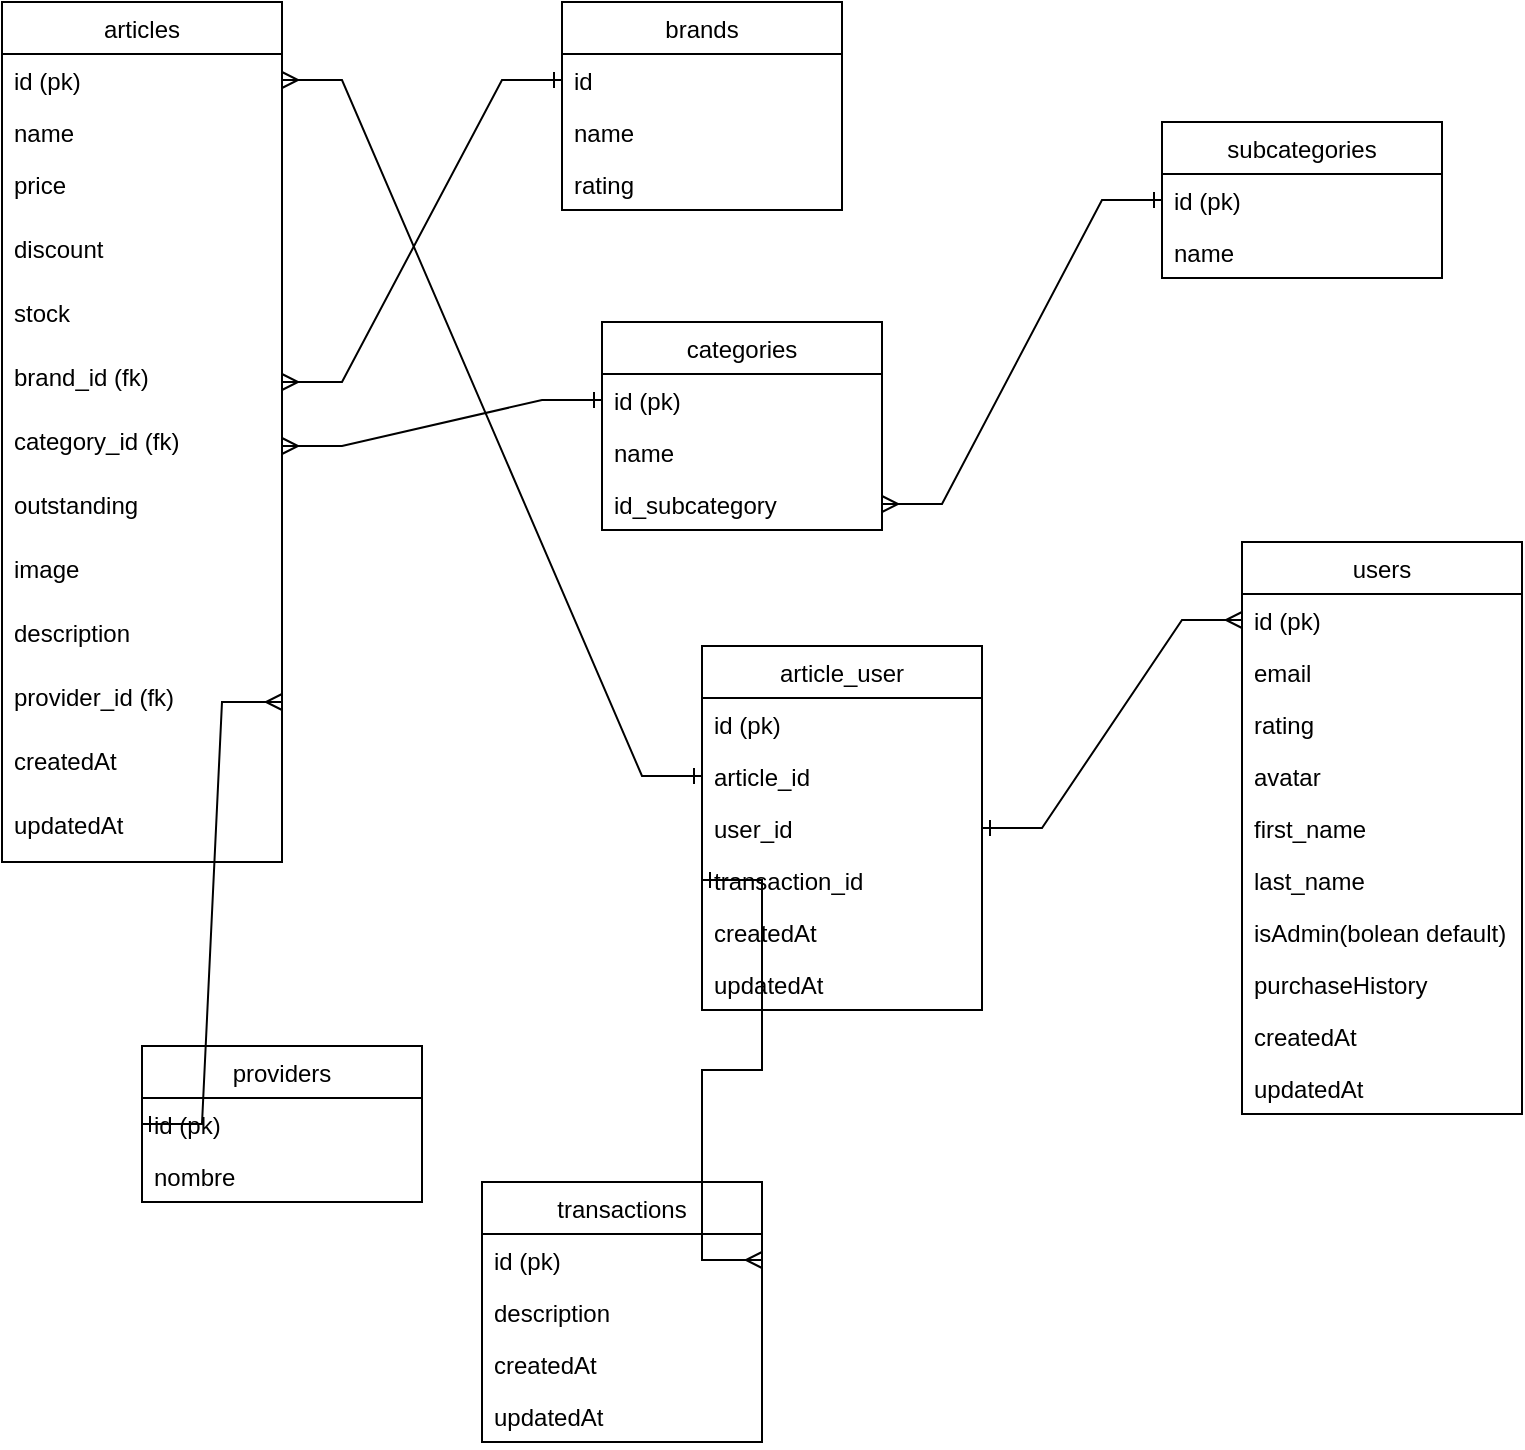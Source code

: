 <mxfile version="13.1.3">
    <diagram id="6hGFLwfOUW9BJ-s0fimq" name="Page-1">
        <mxGraphModel dx="974" dy="327" grid="1" gridSize="10" guides="1" tooltips="1" connect="1" arrows="1" fold="1" page="1" pageScale="1" pageWidth="827" pageHeight="1169" math="0" shadow="0">
            <root>
                <mxCell id="0"/>
                <mxCell id="1" parent="0"/>
                <mxCell id="14" value="articles" style="swimlane;fontStyle=0;childLayout=stackLayout;horizontal=1;startSize=26;fillColor=none;horizontalStack=0;resizeParent=1;resizeParentMax=0;resizeLast=0;collapsible=1;marginBottom=0;" parent="1" vertex="1">
                    <mxGeometry x="20" y="20" width="140" height="430" as="geometry"/>
                </mxCell>
                <mxCell id="15" value="id (pk)" style="text;strokeColor=none;fillColor=none;align=left;verticalAlign=top;spacingLeft=4;spacingRight=4;overflow=hidden;rotatable=0;points=[[0,0.5],[1,0.5]];portConstraint=eastwest;" parent="14" vertex="1">
                    <mxGeometry y="26" width="140" height="26" as="geometry"/>
                </mxCell>
                <mxCell id="16" value="name" style="text;strokeColor=none;fillColor=none;align=left;verticalAlign=top;spacingLeft=4;spacingRight=4;overflow=hidden;rotatable=0;points=[[0,0.5],[1,0.5]];portConstraint=eastwest;" parent="14" vertex="1">
                    <mxGeometry y="52" width="140" height="26" as="geometry"/>
                </mxCell>
                <mxCell id="17" value="price&#10;" style="text;strokeColor=none;fillColor=none;align=left;verticalAlign=top;spacingLeft=4;spacingRight=4;overflow=hidden;rotatable=0;points=[[0,0.5],[1,0.5]];portConstraint=eastwest;" parent="14" vertex="1">
                    <mxGeometry y="78" width="140" height="32" as="geometry"/>
                </mxCell>
                <mxCell id="19" value="discount" style="text;strokeColor=none;fillColor=none;align=left;verticalAlign=top;spacingLeft=4;spacingRight=4;overflow=hidden;rotatable=0;points=[[0,0.5],[1,0.5]];portConstraint=eastwest;" parent="14" vertex="1">
                    <mxGeometry y="110" width="140" height="32" as="geometry"/>
                </mxCell>
                <mxCell id="20" value="stock" style="text;strokeColor=none;fillColor=none;align=left;verticalAlign=top;spacingLeft=4;spacingRight=4;overflow=hidden;rotatable=0;points=[[0,0.5],[1,0.5]];portConstraint=eastwest;" parent="14" vertex="1">
                    <mxGeometry y="142" width="140" height="32" as="geometry"/>
                </mxCell>
                <mxCell id="21" value="brand_id (fk)&#10;" style="text;strokeColor=none;fillColor=none;align=left;verticalAlign=top;spacingLeft=4;spacingRight=4;overflow=hidden;rotatable=0;points=[[0,0.5],[1,0.5]];portConstraint=eastwest;" parent="14" vertex="1">
                    <mxGeometry y="174" width="140" height="32" as="geometry"/>
                </mxCell>
                <mxCell id="22" value="category_id (fk)" style="text;strokeColor=none;fillColor=none;align=left;verticalAlign=top;spacingLeft=4;spacingRight=4;overflow=hidden;rotatable=0;points=[[0,0.5],[1,0.5]];portConstraint=eastwest;" parent="14" vertex="1">
                    <mxGeometry y="206" width="140" height="32" as="geometry"/>
                </mxCell>
                <mxCell id="24" value="outstanding" style="text;strokeColor=none;fillColor=none;align=left;verticalAlign=top;spacingLeft=4;spacingRight=4;overflow=hidden;rotatable=0;points=[[0,0.5],[1,0.5]];portConstraint=eastwest;" parent="14" vertex="1">
                    <mxGeometry y="238" width="140" height="32" as="geometry"/>
                </mxCell>
                <mxCell id="25" value="image" style="text;strokeColor=none;fillColor=none;align=left;verticalAlign=top;spacingLeft=4;spacingRight=4;overflow=hidden;rotatable=0;points=[[0,0.5],[1,0.5]];portConstraint=eastwest;" parent="14" vertex="1">
                    <mxGeometry y="270" width="140" height="32" as="geometry"/>
                </mxCell>
                <mxCell id="26" value="description" style="text;strokeColor=none;fillColor=none;align=left;verticalAlign=top;spacingLeft=4;spacingRight=4;overflow=hidden;rotatable=0;points=[[0,0.5],[1,0.5]];portConstraint=eastwest;" parent="14" vertex="1">
                    <mxGeometry y="302" width="140" height="32" as="geometry"/>
                </mxCell>
                <mxCell id="27" value="provider_id (fk)" style="text;strokeColor=none;fillColor=none;align=left;verticalAlign=top;spacingLeft=4;spacingRight=4;overflow=hidden;rotatable=0;points=[[0,0.5],[1,0.5]];portConstraint=eastwest;" parent="14" vertex="1">
                    <mxGeometry y="334" width="140" height="32" as="geometry"/>
                </mxCell>
                <mxCell id="75" value="createdAt" style="text;strokeColor=none;fillColor=none;align=left;verticalAlign=top;spacingLeft=4;spacingRight=4;overflow=hidden;rotatable=0;points=[[0,0.5],[1,0.5]];portConstraint=eastwest;" parent="14" vertex="1">
                    <mxGeometry y="366" width="140" height="32" as="geometry"/>
                </mxCell>
                <mxCell id="76" value="updatedAt" style="text;strokeColor=none;fillColor=none;align=left;verticalAlign=top;spacingLeft=4;spacingRight=4;overflow=hidden;rotatable=0;points=[[0,0.5],[1,0.5]];portConstraint=eastwest;" parent="14" vertex="1">
                    <mxGeometry y="398" width="140" height="32" as="geometry"/>
                </mxCell>
                <mxCell id="32" style="edgeStyle=entityRelationEdgeStyle;rounded=0;orthogonalLoop=1;jettySize=auto;html=1;exitX=1;exitY=0.5;exitDx=0;exitDy=0;entryX=0;entryY=0.5;entryDx=0;entryDy=0;startArrow=ERmany;startFill=0;endArrow=ERone;endFill=0;targetPerimeterSpacing=0;strokeWidth=1;" parent="1" source="21" target="29" edge="1">
                    <mxGeometry relative="1" as="geometry"/>
                </mxCell>
                <mxCell id="28" value="brands" style="swimlane;fontStyle=0;childLayout=stackLayout;horizontal=1;startSize=26;fillColor=none;horizontalStack=0;resizeParent=1;resizeParentMax=0;resizeLast=0;collapsible=1;marginBottom=0;" parent="1" vertex="1">
                    <mxGeometry x="300" y="20" width="140" height="104" as="geometry"/>
                </mxCell>
                <mxCell id="29" value="id" style="text;strokeColor=none;fillColor=none;align=left;verticalAlign=top;spacingLeft=4;spacingRight=4;overflow=hidden;rotatable=0;points=[[0,0.5],[1,0.5]];portConstraint=eastwest;" parent="28" vertex="1">
                    <mxGeometry y="26" width="140" height="26" as="geometry"/>
                </mxCell>
                <mxCell id="30" value="name" style="text;strokeColor=none;fillColor=none;align=left;verticalAlign=top;spacingLeft=4;spacingRight=4;overflow=hidden;rotatable=0;points=[[0,0.5],[1,0.5]];portConstraint=eastwest;" parent="28" vertex="1">
                    <mxGeometry y="52" width="140" height="26" as="geometry"/>
                </mxCell>
                <mxCell id="31" value="rating" style="text;strokeColor=none;fillColor=none;align=left;verticalAlign=top;spacingLeft=4;spacingRight=4;overflow=hidden;rotatable=0;points=[[0,0.5],[1,0.5]];portConstraint=eastwest;" parent="28" vertex="1">
                    <mxGeometry y="78" width="140" height="26" as="geometry"/>
                </mxCell>
                <mxCell id="33" value="categories" style="swimlane;fontStyle=0;childLayout=stackLayout;horizontal=1;startSize=26;fillColor=none;horizontalStack=0;resizeParent=1;resizeParentMax=0;resizeLast=0;collapsible=1;marginBottom=0;" parent="1" vertex="1">
                    <mxGeometry x="320" y="180" width="140" height="104" as="geometry"/>
                </mxCell>
                <mxCell id="34" value="id (pk)" style="text;strokeColor=none;fillColor=none;align=left;verticalAlign=top;spacingLeft=4;spacingRight=4;overflow=hidden;rotatable=0;points=[[0,0.5],[1,0.5]];portConstraint=eastwest;" parent="33" vertex="1">
                    <mxGeometry y="26" width="140" height="26" as="geometry"/>
                </mxCell>
                <mxCell id="35" value="name" style="text;strokeColor=none;fillColor=none;align=left;verticalAlign=top;spacingLeft=4;spacingRight=4;overflow=hidden;rotatable=0;points=[[0,0.5],[1,0.5]];portConstraint=eastwest;" parent="33" vertex="1">
                    <mxGeometry y="52" width="140" height="26" as="geometry"/>
                </mxCell>
                <mxCell id="36" value="id_subcategory" style="text;strokeColor=none;fillColor=none;align=left;verticalAlign=top;spacingLeft=4;spacingRight=4;overflow=hidden;rotatable=0;points=[[0,0.5],[1,0.5]];portConstraint=eastwest;" parent="33" vertex="1">
                    <mxGeometry y="78" width="140" height="26" as="geometry"/>
                </mxCell>
                <mxCell id="37" style="edgeStyle=entityRelationEdgeStyle;rounded=0;orthogonalLoop=1;jettySize=auto;html=1;exitX=1;exitY=0.5;exitDx=0;exitDy=0;entryX=0;entryY=0.5;entryDx=0;entryDy=0;startArrow=ERmany;startFill=0;endArrow=ERone;endFill=0;targetPerimeterSpacing=0;strokeWidth=1;" parent="1" source="22" target="34" edge="1">
                    <mxGeometry relative="1" as="geometry"/>
                </mxCell>
                <mxCell id="42" style="edgeStyle=entityRelationEdgeStyle;rounded=0;orthogonalLoop=1;jettySize=auto;html=1;exitX=1;exitY=0.5;exitDx=0;exitDy=0;entryX=0;entryY=0.5;entryDx=0;entryDy=0;startArrow=ERmany;startFill=0;endArrow=ERone;endFill=0;targetPerimeterSpacing=0;strokeWidth=1;" parent="1" source="27" target="39" edge="1">
                    <mxGeometry relative="1" as="geometry"/>
                </mxCell>
                <mxCell id="47" style="edgeStyle=entityRelationEdgeStyle;rounded=0;orthogonalLoop=1;jettySize=auto;html=1;exitX=1;exitY=0.5;exitDx=0;exitDy=0;entryX=0;entryY=0.5;entryDx=0;entryDy=0;startArrow=ERmany;startFill=0;endArrow=ERone;endFill=0;targetPerimeterSpacing=0;strokeWidth=1;" parent="1" source="36" target="44" edge="1">
                    <mxGeometry relative="1" as="geometry"/>
                </mxCell>
                <mxCell id="43" value="subcategories" style="swimlane;fontStyle=0;childLayout=stackLayout;horizontal=1;startSize=26;fillColor=none;horizontalStack=0;resizeParent=1;resizeParentMax=0;resizeLast=0;collapsible=1;marginBottom=0;" parent="1" vertex="1">
                    <mxGeometry x="600" y="80" width="140" height="78" as="geometry"/>
                </mxCell>
                <mxCell id="44" value="id (pk)" style="text;strokeColor=none;fillColor=none;align=left;verticalAlign=top;spacingLeft=4;spacingRight=4;overflow=hidden;rotatable=0;points=[[0,0.5],[1,0.5]];portConstraint=eastwest;" parent="43" vertex="1">
                    <mxGeometry y="26" width="140" height="26" as="geometry"/>
                </mxCell>
                <mxCell id="45" value="name" style="text;strokeColor=none;fillColor=none;align=left;verticalAlign=top;spacingLeft=4;spacingRight=4;overflow=hidden;rotatable=0;points=[[0,0.5],[1,0.5]];portConstraint=eastwest;" parent="43" vertex="1">
                    <mxGeometry y="52" width="140" height="26" as="geometry"/>
                </mxCell>
                <mxCell id="63" style="edgeStyle=entityRelationEdgeStyle;rounded=0;orthogonalLoop=1;jettySize=auto;html=1;exitX=1;exitY=0.5;exitDx=0;exitDy=0;entryX=0;entryY=0.5;entryDx=0;entryDy=0;startArrow=ERmany;startFill=0;endArrow=ERone;endFill=0;targetPerimeterSpacing=0;strokeWidth=1;" parent="1" source="15" target="60" edge="1">
                    <mxGeometry relative="1" as="geometry"/>
                </mxCell>
                <mxCell id="64" style="edgeStyle=entityRelationEdgeStyle;rounded=0;orthogonalLoop=1;jettySize=auto;html=1;exitX=1;exitY=0.5;exitDx=0;exitDy=0;entryX=0;entryY=0.5;entryDx=0;entryDy=0;startArrow=ERone;startFill=0;endArrow=ERmany;endFill=0;targetPerimeterSpacing=0;strokeWidth=1;" parent="1" source="61" target="49" edge="1">
                    <mxGeometry relative="1" as="geometry"/>
                </mxCell>
                <mxCell id="74" style="edgeStyle=entityRelationEdgeStyle;rounded=0;orthogonalLoop=1;jettySize=auto;html=1;exitX=1;exitY=0.5;exitDx=0;exitDy=0;entryX=0;entryY=0.5;entryDx=0;entryDy=0;startArrow=ERmany;startFill=0;endArrow=ERone;endFill=0;targetPerimeterSpacing=0;strokeWidth=1;" parent="1" source="67" target="65" edge="1">
                    <mxGeometry relative="1" as="geometry"/>
                </mxCell>
                <mxCell id="38" value="providers" style="swimlane;fontStyle=0;childLayout=stackLayout;horizontal=1;startSize=26;fillColor=none;horizontalStack=0;resizeParent=1;resizeParentMax=0;resizeLast=0;collapsible=1;marginBottom=0;" parent="1" vertex="1">
                    <mxGeometry x="90" y="542" width="140" height="78" as="geometry"/>
                </mxCell>
                <mxCell id="39" value="id (pk)" style="text;strokeColor=none;fillColor=none;align=left;verticalAlign=top;spacingLeft=4;spacingRight=4;overflow=hidden;rotatable=0;points=[[0,0.5],[1,0.5]];portConstraint=eastwest;" parent="38" vertex="1">
                    <mxGeometry y="26" width="140" height="26" as="geometry"/>
                </mxCell>
                <mxCell id="40" value="nombre" style="text;strokeColor=none;fillColor=none;align=left;verticalAlign=top;spacingLeft=4;spacingRight=4;overflow=hidden;rotatable=0;points=[[0,0.5],[1,0.5]];portConstraint=eastwest;" parent="38" vertex="1">
                    <mxGeometry y="52" width="140" height="26" as="geometry"/>
                </mxCell>
                <mxCell id="48" value="users" style="swimlane;fontStyle=0;childLayout=stackLayout;horizontal=1;startSize=26;fillColor=none;horizontalStack=0;resizeParent=1;resizeParentMax=0;resizeLast=0;collapsible=1;marginBottom=0;" parent="1" vertex="1">
                    <mxGeometry x="640" y="290" width="140" height="286" as="geometry"/>
                </mxCell>
                <mxCell id="49" value="id (pk)" style="text;strokeColor=none;fillColor=none;align=left;verticalAlign=top;spacingLeft=4;spacingRight=4;overflow=hidden;rotatable=0;points=[[0,0.5],[1,0.5]];portConstraint=eastwest;" parent="48" vertex="1">
                    <mxGeometry y="26" width="140" height="26" as="geometry"/>
                </mxCell>
                <mxCell id="50" value="email" style="text;strokeColor=none;fillColor=none;align=left;verticalAlign=top;spacingLeft=4;spacingRight=4;overflow=hidden;rotatable=0;points=[[0,0.5],[1,0.5]];portConstraint=eastwest;" parent="48" vertex="1">
                    <mxGeometry y="52" width="140" height="26" as="geometry"/>
                </mxCell>
                <mxCell id="51" value="rating" style="text;strokeColor=none;fillColor=none;align=left;verticalAlign=top;spacingLeft=4;spacingRight=4;overflow=hidden;rotatable=0;points=[[0,0.5],[1,0.5]];portConstraint=eastwest;" parent="48" vertex="1">
                    <mxGeometry y="78" width="140" height="26" as="geometry"/>
                </mxCell>
                <mxCell id="52" value="avatar" style="text;strokeColor=none;fillColor=none;align=left;verticalAlign=top;spacingLeft=4;spacingRight=4;overflow=hidden;rotatable=0;points=[[0,0.5],[1,0.5]];portConstraint=eastwest;" parent="48" vertex="1">
                    <mxGeometry y="104" width="140" height="26" as="geometry"/>
                </mxCell>
                <mxCell id="53" value="first_name" style="text;strokeColor=none;fillColor=none;align=left;verticalAlign=top;spacingLeft=4;spacingRight=4;overflow=hidden;rotatable=0;points=[[0,0.5],[1,0.5]];portConstraint=eastwest;" parent="48" vertex="1">
                    <mxGeometry y="130" width="140" height="26" as="geometry"/>
                </mxCell>
                <mxCell id="54" value="last_name" style="text;strokeColor=none;fillColor=none;align=left;verticalAlign=top;spacingLeft=4;spacingRight=4;overflow=hidden;rotatable=0;points=[[0,0.5],[1,0.5]];portConstraint=eastwest;" parent="48" vertex="1">
                    <mxGeometry y="156" width="140" height="26" as="geometry"/>
                </mxCell>
                <mxCell id="56" value="isAdmin(bolean default)" style="text;strokeColor=none;fillColor=none;align=left;verticalAlign=top;spacingLeft=4;spacingRight=4;overflow=hidden;rotatable=0;points=[[0,0.5],[1,0.5]];portConstraint=eastwest;" parent="48" vertex="1">
                    <mxGeometry y="182" width="140" height="26" as="geometry"/>
                </mxCell>
                <mxCell id="57" value="purchaseHistory&#10;" style="text;strokeColor=none;fillColor=none;align=left;verticalAlign=top;spacingLeft=4;spacingRight=4;overflow=hidden;rotatable=0;points=[[0,0.5],[1,0.5]];portConstraint=eastwest;" parent="48" vertex="1">
                    <mxGeometry y="208" width="140" height="26" as="geometry"/>
                </mxCell>
                <mxCell id="77" value="createdAt" style="text;strokeColor=none;fillColor=none;align=left;verticalAlign=top;spacingLeft=4;spacingRight=4;overflow=hidden;rotatable=0;points=[[0,0.5],[1,0.5]];portConstraint=eastwest;" parent="48" vertex="1">
                    <mxGeometry y="234" width="140" height="26" as="geometry"/>
                </mxCell>
                <mxCell id="78" value="updatedAt" style="text;strokeColor=none;fillColor=none;align=left;verticalAlign=top;spacingLeft=4;spacingRight=4;overflow=hidden;rotatable=0;points=[[0,0.5],[1,0.5]];portConstraint=eastwest;" parent="48" vertex="1">
                    <mxGeometry y="260" width="140" height="26" as="geometry"/>
                </mxCell>
                <mxCell id="58" value="article_user" style="swimlane;fontStyle=0;childLayout=stackLayout;horizontal=1;startSize=26;fillColor=none;horizontalStack=0;resizeParent=1;resizeParentMax=0;resizeLast=0;collapsible=1;marginBottom=0;" parent="1" vertex="1">
                    <mxGeometry x="370" y="342" width="140" height="182" as="geometry"/>
                </mxCell>
                <mxCell id="59" value="id (pk)&#10;" style="text;strokeColor=none;fillColor=none;align=left;verticalAlign=top;spacingLeft=4;spacingRight=4;overflow=hidden;rotatable=0;points=[[0,0.5],[1,0.5]];portConstraint=eastwest;" parent="58" vertex="1">
                    <mxGeometry y="26" width="140" height="26" as="geometry"/>
                </mxCell>
                <mxCell id="60" value="article_id" style="text;strokeColor=none;fillColor=none;align=left;verticalAlign=top;spacingLeft=4;spacingRight=4;overflow=hidden;rotatable=0;points=[[0,0.5],[1,0.5]];portConstraint=eastwest;" parent="58" vertex="1">
                    <mxGeometry y="52" width="140" height="26" as="geometry"/>
                </mxCell>
                <mxCell id="61" value="user_id" style="text;strokeColor=none;fillColor=none;align=left;verticalAlign=top;spacingLeft=4;spacingRight=4;overflow=hidden;rotatable=0;points=[[0,0.5],[1,0.5]];portConstraint=eastwest;" parent="58" vertex="1">
                    <mxGeometry y="78" width="140" height="26" as="geometry"/>
                </mxCell>
                <mxCell id="65" value="transaction_id" style="text;strokeColor=none;fillColor=none;align=left;verticalAlign=top;spacingLeft=4;spacingRight=4;overflow=hidden;rotatable=0;points=[[0,0.5],[1,0.5]];portConstraint=eastwest;" parent="58" vertex="1">
                    <mxGeometry y="104" width="140" height="26" as="geometry"/>
                </mxCell>
                <mxCell id="79" value="createdAt" style="text;strokeColor=none;fillColor=none;align=left;verticalAlign=top;spacingLeft=4;spacingRight=4;overflow=hidden;rotatable=0;points=[[0,0.5],[1,0.5]];portConstraint=eastwest;" parent="58" vertex="1">
                    <mxGeometry y="130" width="140" height="26" as="geometry"/>
                </mxCell>
                <mxCell id="80" value="updatedAt" style="text;strokeColor=none;fillColor=none;align=left;verticalAlign=top;spacingLeft=4;spacingRight=4;overflow=hidden;rotatable=0;points=[[0,0.5],[1,0.5]];portConstraint=eastwest;" parent="58" vertex="1">
                    <mxGeometry y="156" width="140" height="26" as="geometry"/>
                </mxCell>
                <mxCell id="66" value="transactions" style="swimlane;fontStyle=0;childLayout=stackLayout;horizontal=1;startSize=26;fillColor=none;horizontalStack=0;resizeParent=1;resizeParentMax=0;resizeLast=0;collapsible=1;marginBottom=0;" parent="1" vertex="1">
                    <mxGeometry x="260" y="610" width="140" height="130" as="geometry"/>
                </mxCell>
                <mxCell id="67" value="id (pk)" style="text;strokeColor=none;fillColor=none;align=left;verticalAlign=top;spacingLeft=4;spacingRight=4;overflow=hidden;rotatable=0;points=[[0,0.5],[1,0.5]];portConstraint=eastwest;" parent="66" vertex="1">
                    <mxGeometry y="26" width="140" height="26" as="geometry"/>
                </mxCell>
                <mxCell id="68" value="description" style="text;strokeColor=none;fillColor=none;align=left;verticalAlign=top;spacingLeft=4;spacingRight=4;overflow=hidden;rotatable=0;points=[[0,0.5],[1,0.5]];portConstraint=eastwest;" parent="66" vertex="1">
                    <mxGeometry y="52" width="140" height="26" as="geometry"/>
                </mxCell>
                <mxCell id="81" value="createdAt" style="text;strokeColor=none;fillColor=none;align=left;verticalAlign=top;spacingLeft=4;spacingRight=4;overflow=hidden;rotatable=0;points=[[0,0.5],[1,0.5]];portConstraint=eastwest;" parent="66" vertex="1">
                    <mxGeometry y="78" width="140" height="26" as="geometry"/>
                </mxCell>
                <mxCell id="82" value="updatedAt" style="text;strokeColor=none;fillColor=none;align=left;verticalAlign=top;spacingLeft=4;spacingRight=4;overflow=hidden;rotatable=0;points=[[0,0.5],[1,0.5]];portConstraint=eastwest;" parent="66" vertex="1">
                    <mxGeometry y="104" width="140" height="26" as="geometry"/>
                </mxCell>
            </root>
        </mxGraphModel>
    </diagram>
</mxfile>